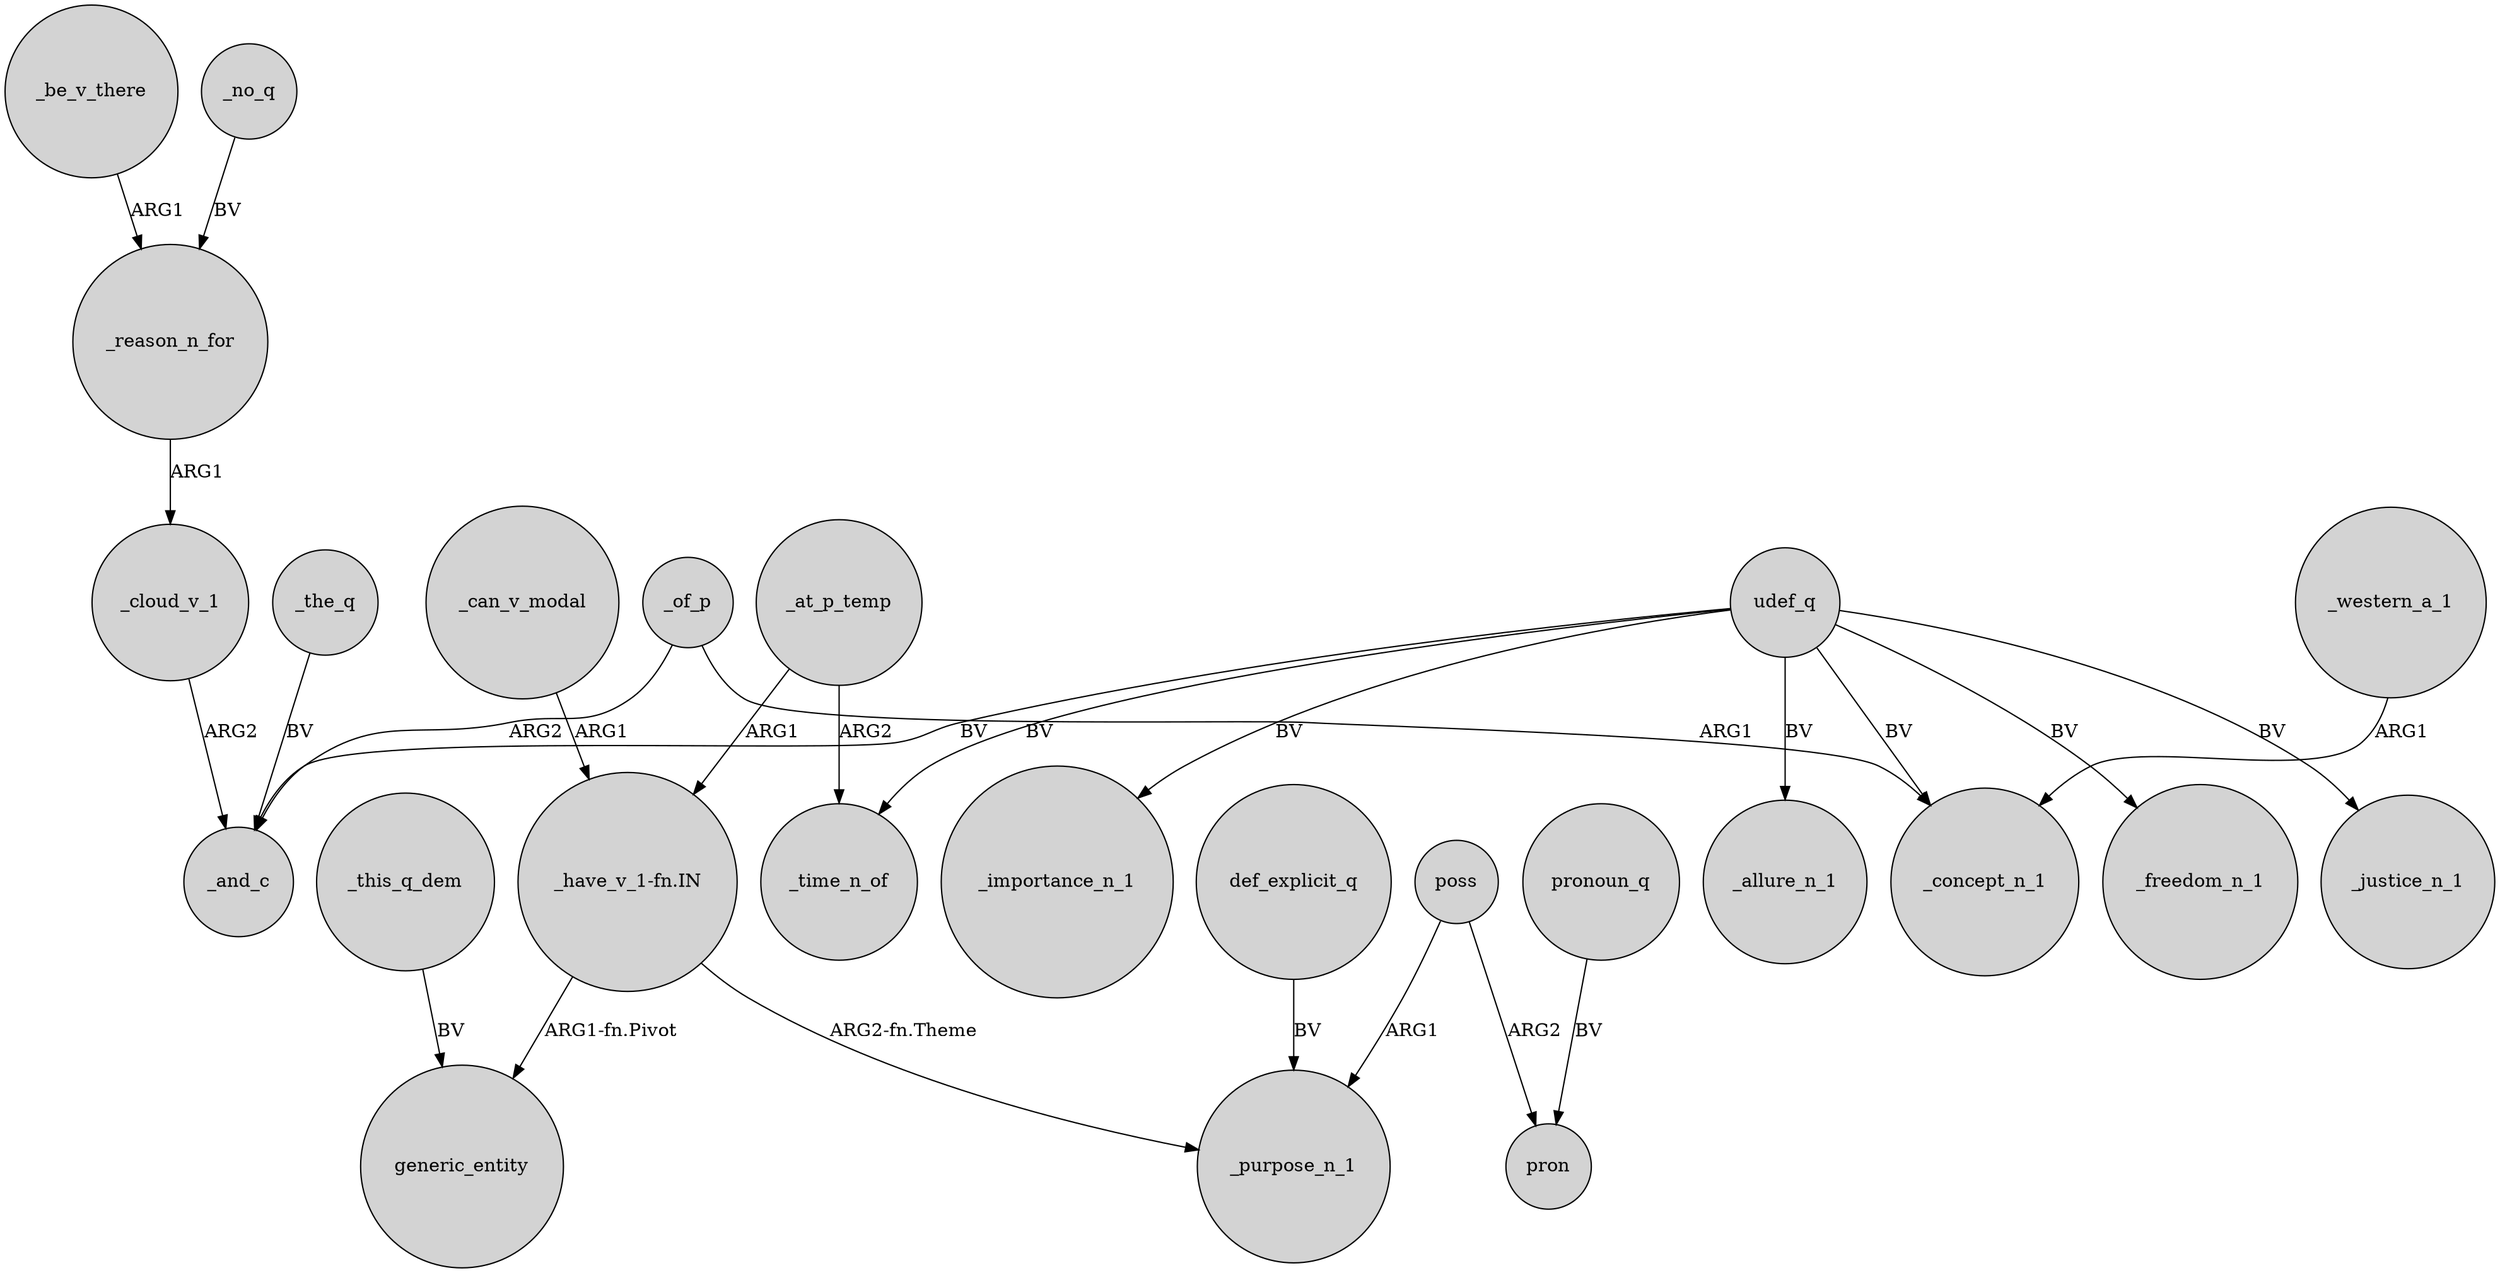 digraph {
	node [shape=circle style=filled]
	_the_q -> _and_c [label=BV]
	_be_v_there -> _reason_n_for [label=ARG1]
	poss -> pron [label=ARG2]
	udef_q -> _importance_n_1 [label=BV]
	"_have_v_1-fn.IN" -> generic_entity [label="ARG1-fn.Pivot"]
	_at_p_temp -> "_have_v_1-fn.IN" [label=ARG1]
	_cloud_v_1 -> _and_c [label=ARG2]
	_of_p -> _and_c [label=ARG2]
	_at_p_temp -> _time_n_of [label=ARG2]
	def_explicit_q -> _purpose_n_1 [label=BV]
	udef_q -> _allure_n_1 [label=BV]
	poss -> _purpose_n_1 [label=ARG1]
	_no_q -> _reason_n_for [label=BV]
	_western_a_1 -> _concept_n_1 [label=ARG1]
	_reason_n_for -> _cloud_v_1 [label=ARG1]
	pronoun_q -> pron [label=BV]
	udef_q -> _concept_n_1 [label=BV]
	_this_q_dem -> generic_entity [label=BV]
	_of_p -> _concept_n_1 [label=ARG1]
	udef_q -> _time_n_of [label=BV]
	_can_v_modal -> "_have_v_1-fn.IN" [label=ARG1]
	udef_q -> _freedom_n_1 [label=BV]
	udef_q -> _justice_n_1 [label=BV]
	udef_q -> _and_c [label=BV]
	"_have_v_1-fn.IN" -> _purpose_n_1 [label="ARG2-fn.Theme"]
}
